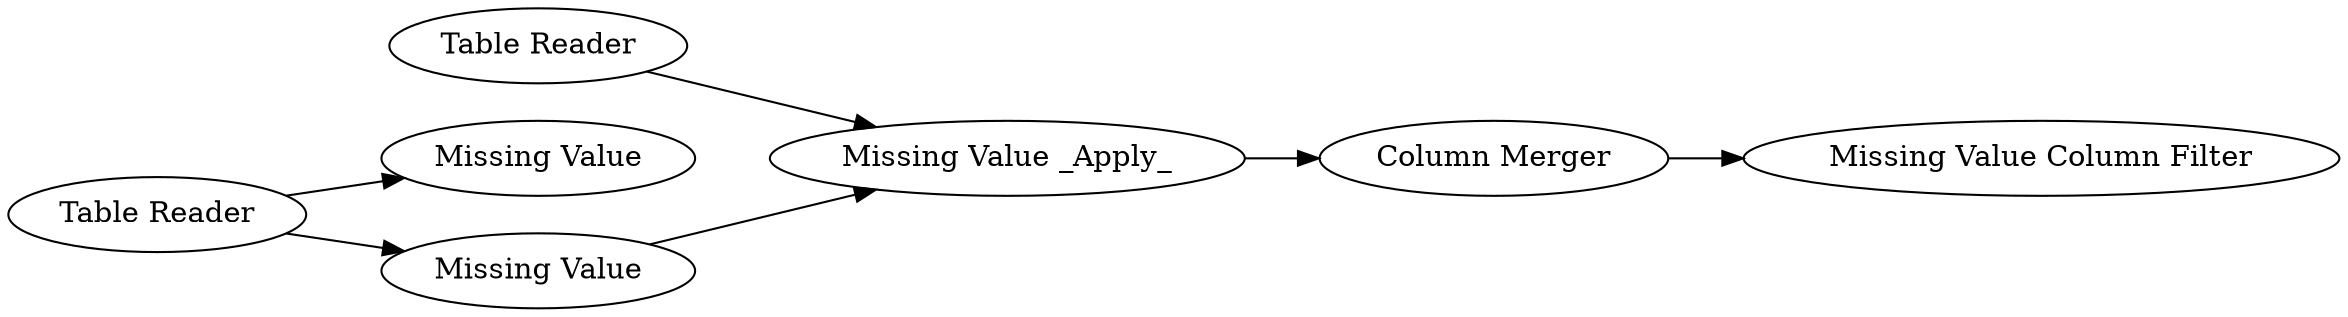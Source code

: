 digraph {
	"3743953103144691143_15" [label="Missing Value Column Filter"]
	"3743953103144691143_5" [label="Missing Value"]
	"3743953103144691143_16" [label="Column Merger"]
	"3743953103144691143_13" [label="Table Reader"]
	"3743953103144691143_3" [label="Missing Value"]
	"3743953103144691143_10" [label="Table Reader"]
	"3743953103144691143_6" [label="Missing Value _Apply_"]
	"3743953103144691143_13" -> "3743953103144691143_6"
	"3743953103144691143_10" -> "3743953103144691143_3"
	"3743953103144691143_6" -> "3743953103144691143_16"
	"3743953103144691143_10" -> "3743953103144691143_5"
	"3743953103144691143_16" -> "3743953103144691143_15"
	"3743953103144691143_3" -> "3743953103144691143_6"
	rankdir=LR
}
